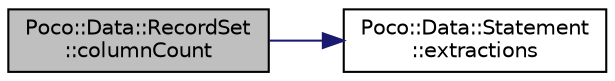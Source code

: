 digraph "Poco::Data::RecordSet::columnCount"
{
 // LATEX_PDF_SIZE
  edge [fontname="Helvetica",fontsize="10",labelfontname="Helvetica",labelfontsize="10"];
  node [fontname="Helvetica",fontsize="10",shape=record];
  rankdir="LR";
  Node1 [label="Poco::Data::RecordSet\l::columnCount",height=0.2,width=0.4,color="black", fillcolor="grey75", style="filled", fontcolor="black",tooltip=" "];
  Node1 -> Node2 [color="midnightblue",fontsize="10",style="solid"];
  Node2 [label="Poco::Data::Statement\l::extractions",height=0.2,width=0.4,color="black", fillcolor="white", style="filled",URL="$classPoco_1_1Data_1_1Statement.html#a77006c01fca1ef069bfa72217608f152",tooltip=" "];
}
